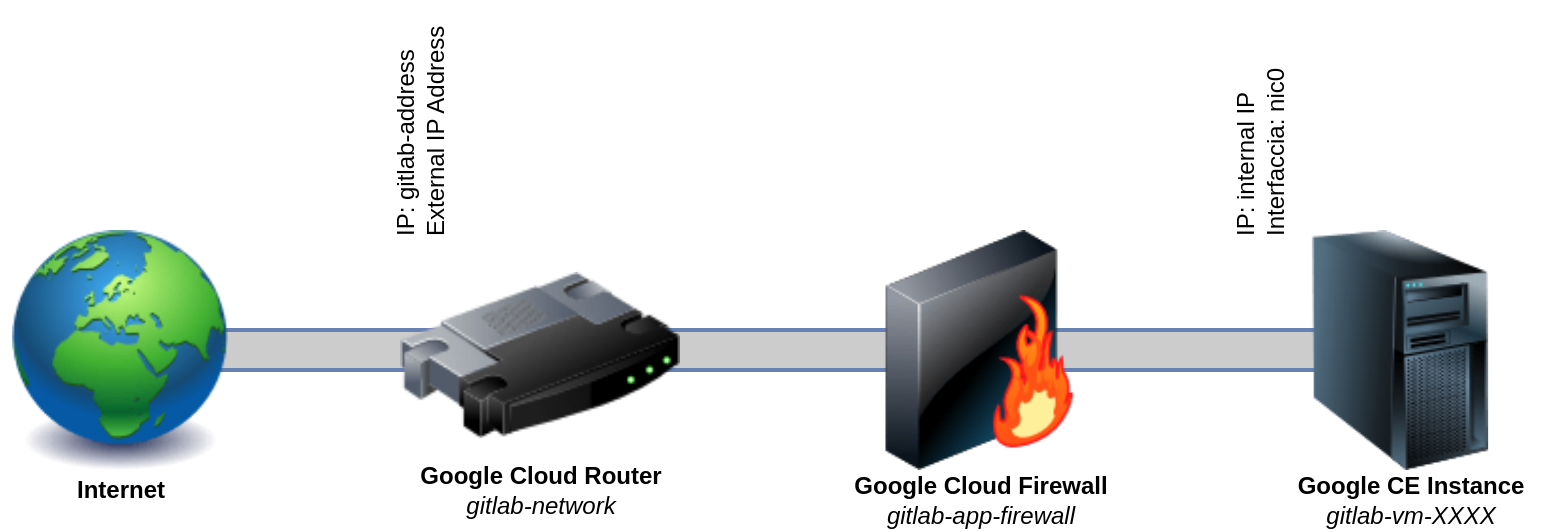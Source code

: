 <mxfile version="13.1.1" type="device"><diagram id="OTJ4o2PboNFdN4bn1Re4" name="Page-1"><mxGraphModel dx="883" dy="639" grid="1" gridSize="10" guides="1" tooltips="1" connect="1" arrows="1" fold="1" page="1" pageScale="1" pageWidth="827" pageHeight="1169" math="0" shadow="0"><root><mxCell id="0"/><mxCell id="1" parent="0"/><mxCell id="W-J0wVkGWsProFguV_YK-56" value="" style="html=1;outlineConnect=0;fillColor=#CCCCCC;strokeColor=#6881B3;gradientColor=none;gradientDirection=north;strokeWidth=2;shape=mxgraph.networks.bus;gradientColor=none;gradientDirection=north;fontColor=#ffffff;perimeter=backbonePerimeter;backboneSize=20;" vertex="1" parent="1"><mxGeometry x="130" y="290" width="600" height="20" as="geometry"/></mxCell><mxCell id="W-J0wVkGWsProFguV_YK-58" value="" style="image;html=1;labelBackgroundColor=#ffffff;image=img/lib/clip_art/networking/Router_128x128.png" vertex="1" parent="1"><mxGeometry x="240" y="240" width="140" height="125" as="geometry"/></mxCell><mxCell id="W-J0wVkGWsProFguV_YK-59" value="" style="image;html=1;labelBackgroundColor=#ffffff;image=img/lib/clip_art/networking/Firewall-page1_128x128.png" vertex="1" parent="1"><mxGeometry x="460" y="240" width="140" height="120" as="geometry"/></mxCell><mxCell id="W-J0wVkGWsProFguV_YK-60" value="" style="image;html=1;labelBackgroundColor=#ffffff;image=img/lib/clip_art/computers/Server_Tower_128x128.png" vertex="1" parent="1"><mxGeometry x="680" y="240" width="120" height="120" as="geometry"/></mxCell><mxCell id="W-J0wVkGWsProFguV_YK-63" value="" style="image;html=1;labelBackgroundColor=#ffffff;image=img/lib/clip_art/general/Earth_globe_128x128.png" vertex="1" parent="1"><mxGeometry x="40" y="240" width="120" height="120" as="geometry"/></mxCell><mxCell id="W-J0wVkGWsProFguV_YK-66" value="&lt;b&gt;Internet&lt;/b&gt;" style="text;html=1;align=center;verticalAlign=middle;resizable=0;points=[];autosize=1;" vertex="1" parent="1"><mxGeometry x="70" y="360" width="60" height="20" as="geometry"/></mxCell><mxCell id="W-J0wVkGWsProFguV_YK-67" value="&lt;b&gt;Google Cloud Router&lt;/b&gt;&lt;br&gt;&lt;i&gt;gitlab-network&lt;/i&gt;" style="text;html=1;align=center;verticalAlign=middle;resizable=0;points=[];autosize=1;" vertex="1" parent="1"><mxGeometry x="240" y="355" width="140" height="30" as="geometry"/></mxCell><mxCell id="W-J0wVkGWsProFguV_YK-68" value="&lt;b&gt;Google Cloud Firewall&lt;/b&gt;&lt;br&gt;&lt;i&gt;gitlab-app-firewall&lt;/i&gt;" style="text;html=1;align=center;verticalAlign=middle;resizable=0;points=[];autosize=1;" vertex="1" parent="1"><mxGeometry x="460" y="360" width="140" height="30" as="geometry"/></mxCell><mxCell id="W-J0wVkGWsProFguV_YK-69" value="&lt;b&gt;Google CE Instance&lt;/b&gt;&lt;br&gt;&lt;i&gt;gitlab-vm-XXXX&lt;/i&gt;" style="text;html=1;align=center;verticalAlign=middle;resizable=0;points=[];autosize=1;" vertex="1" parent="1"><mxGeometry x="680" y="360" width="130" height="30" as="geometry"/></mxCell><mxCell id="W-J0wVkGWsProFguV_YK-71" value="IP: gitlab-address&lt;br&gt;External IP Address" style="text;html=1;align=left;verticalAlign=middle;resizable=0;points=[];autosize=1;rotation=-90;" vertex="1" parent="1"><mxGeometry x="190" y="170" width="120" height="30" as="geometry"/></mxCell><mxCell id="W-J0wVkGWsProFguV_YK-72" value="IP: internal IP&lt;br&gt;Interfaccia: nic0" style="text;html=1;align=left;verticalAlign=middle;resizable=0;points=[];autosize=1;rotation=-90;" vertex="1" parent="1"><mxGeometry x="620" y="180" width="100" height="30" as="geometry"/></mxCell></root></mxGraphModel></diagram></mxfile>
